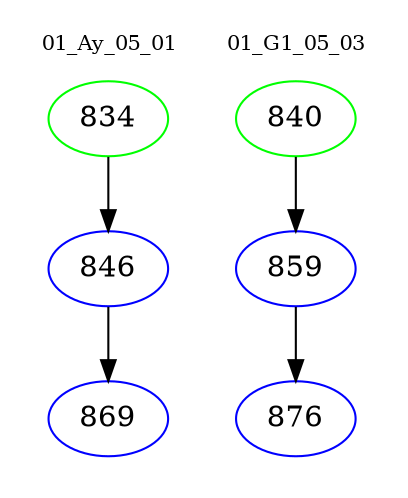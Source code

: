 digraph{
subgraph cluster_0 {
color = white
label = "01_Ay_05_01";
fontsize=10;
T0_834 [label="834", color="green"]
T0_834 -> T0_846 [color="black"]
T0_846 [label="846", color="blue"]
T0_846 -> T0_869 [color="black"]
T0_869 [label="869", color="blue"]
}
subgraph cluster_1 {
color = white
label = "01_G1_05_03";
fontsize=10;
T1_840 [label="840", color="green"]
T1_840 -> T1_859 [color="black"]
T1_859 [label="859", color="blue"]
T1_859 -> T1_876 [color="black"]
T1_876 [label="876", color="blue"]
}
}
